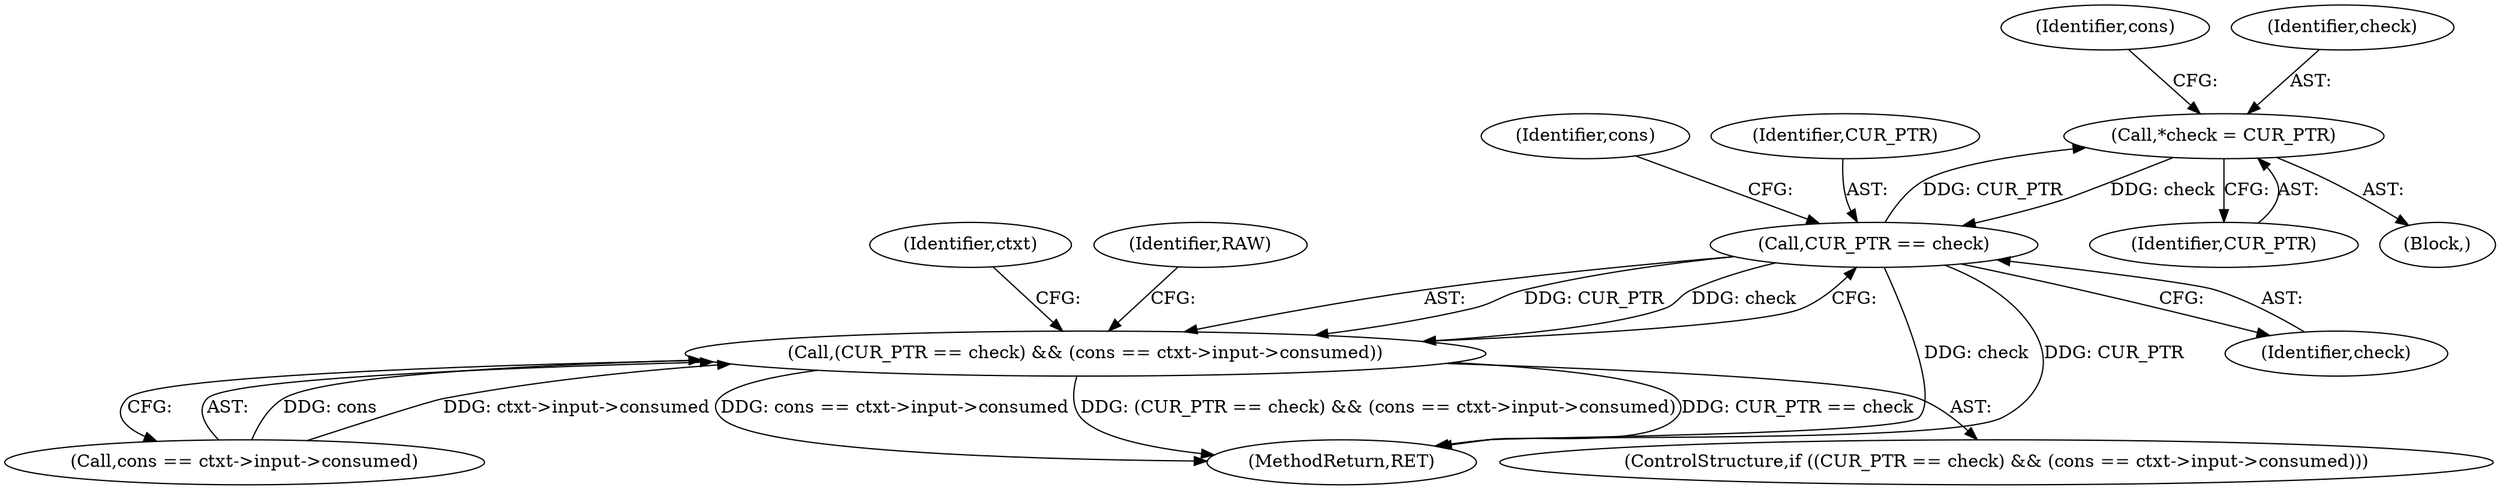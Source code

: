 digraph "0_Chrome_d0947db40187f4708c58e64cbd6013faf9eddeed_23@pointer" {
"1000130" [label="(Call,*check = CUR_PTR)"];
"1000160" [label="(Call,CUR_PTR == check)"];
"1000130" [label="(Call,*check = CUR_PTR)"];
"1000159" [label="(Call,(CUR_PTR == check) && (cons == ctxt->input->consumed))"];
"1000163" [label="(Call,cons == ctxt->input->consumed)"];
"1000193" [label="(MethodReturn,RET)"];
"1000159" [label="(Call,(CUR_PTR == check) && (cons == ctxt->input->consumed))"];
"1000162" [label="(Identifier,check)"];
"1000128" [label="(Block,)"];
"1000135" [label="(Identifier,cons)"];
"1000172" [label="(Identifier,ctxt)"];
"1000132" [label="(Identifier,CUR_PTR)"];
"1000160" [label="(Call,CUR_PTR == check)"];
"1000130" [label="(Call,*check = CUR_PTR)"];
"1000121" [label="(Identifier,RAW)"];
"1000164" [label="(Identifier,cons)"];
"1000158" [label="(ControlStructure,if ((CUR_PTR == check) && (cons == ctxt->input->consumed)))"];
"1000131" [label="(Identifier,check)"];
"1000161" [label="(Identifier,CUR_PTR)"];
"1000130" -> "1000128"  [label="AST: "];
"1000130" -> "1000132"  [label="CFG: "];
"1000131" -> "1000130"  [label="AST: "];
"1000132" -> "1000130"  [label="AST: "];
"1000135" -> "1000130"  [label="CFG: "];
"1000160" -> "1000130"  [label="DDG: CUR_PTR"];
"1000130" -> "1000160"  [label="DDG: check"];
"1000160" -> "1000159"  [label="AST: "];
"1000160" -> "1000162"  [label="CFG: "];
"1000161" -> "1000160"  [label="AST: "];
"1000162" -> "1000160"  [label="AST: "];
"1000164" -> "1000160"  [label="CFG: "];
"1000159" -> "1000160"  [label="CFG: "];
"1000160" -> "1000193"  [label="DDG: check"];
"1000160" -> "1000193"  [label="DDG: CUR_PTR"];
"1000160" -> "1000159"  [label="DDG: CUR_PTR"];
"1000160" -> "1000159"  [label="DDG: check"];
"1000159" -> "1000158"  [label="AST: "];
"1000159" -> "1000163"  [label="CFG: "];
"1000163" -> "1000159"  [label="AST: "];
"1000121" -> "1000159"  [label="CFG: "];
"1000172" -> "1000159"  [label="CFG: "];
"1000159" -> "1000193"  [label="DDG: (CUR_PTR == check) && (cons == ctxt->input->consumed)"];
"1000159" -> "1000193"  [label="DDG: CUR_PTR == check"];
"1000159" -> "1000193"  [label="DDG: cons == ctxt->input->consumed"];
"1000163" -> "1000159"  [label="DDG: cons"];
"1000163" -> "1000159"  [label="DDG: ctxt->input->consumed"];
}
